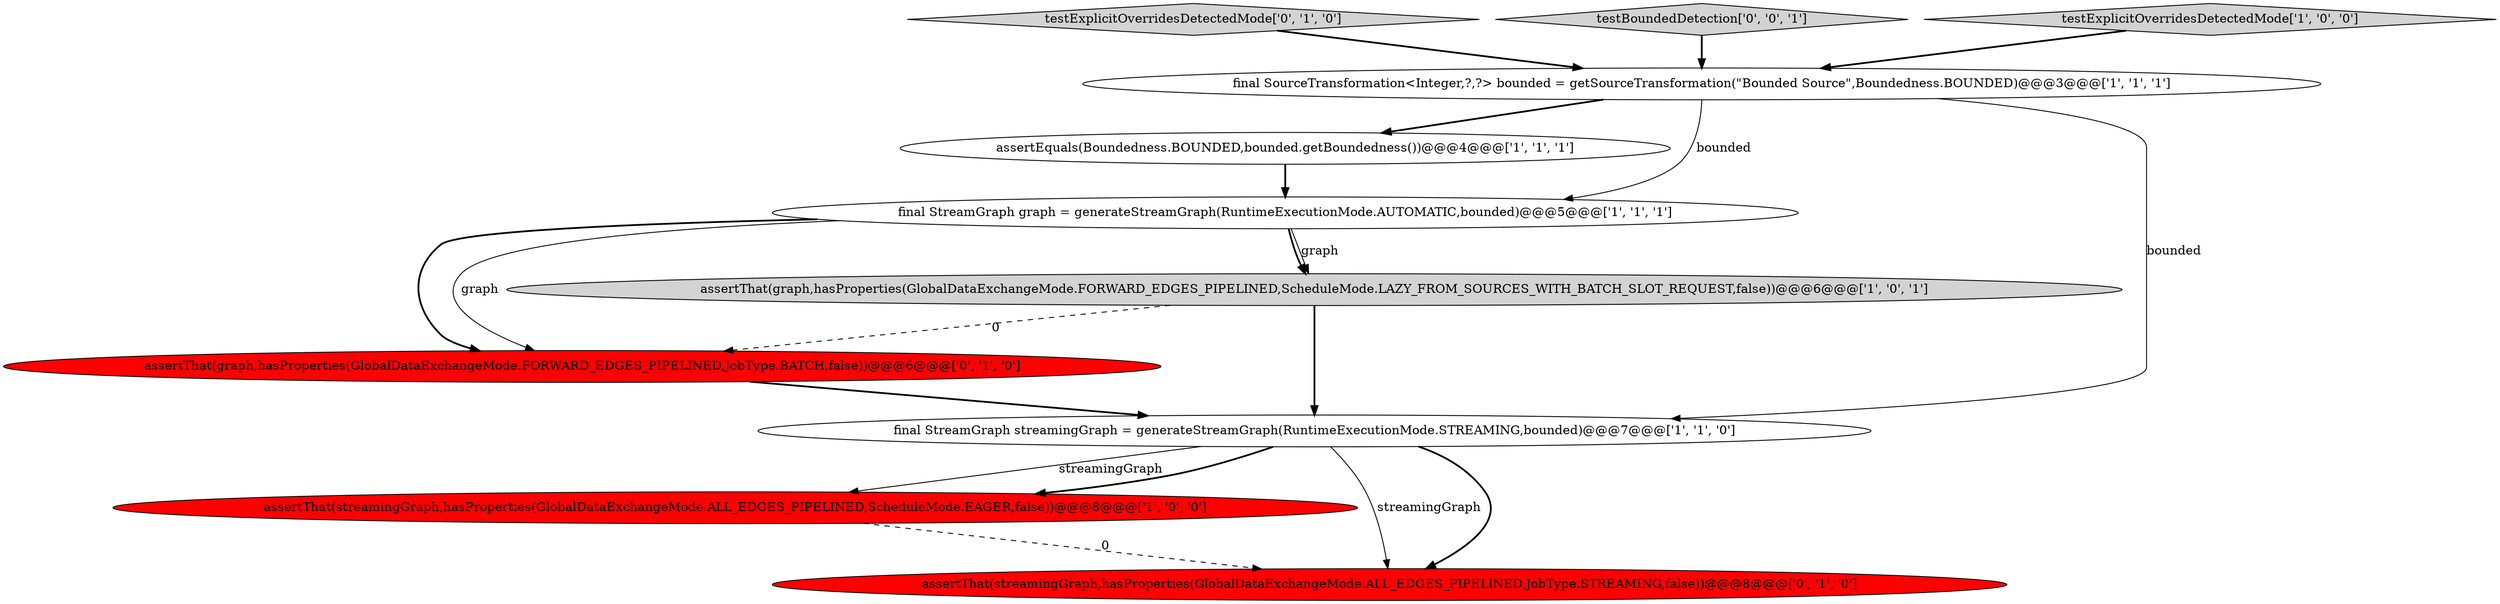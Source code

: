 digraph {
2 [style = filled, label = "assertEquals(Boundedness.BOUNDED,bounded.getBoundedness())@@@4@@@['1', '1', '1']", fillcolor = white, shape = ellipse image = "AAA0AAABBB1BBB"];
6 [style = filled, label = "final StreamGraph graph = generateStreamGraph(RuntimeExecutionMode.AUTOMATIC,bounded)@@@5@@@['1', '1', '1']", fillcolor = white, shape = ellipse image = "AAA0AAABBB1BBB"];
4 [style = filled, label = "assertThat(streamingGraph,hasProperties(GlobalDataExchangeMode.ALL_EDGES_PIPELINED,ScheduleMode.EAGER,false))@@@8@@@['1', '0', '0']", fillcolor = red, shape = ellipse image = "AAA1AAABBB1BBB"];
8 [style = filled, label = "assertThat(streamingGraph,hasProperties(GlobalDataExchangeMode.ALL_EDGES_PIPELINED,JobType.STREAMING,false))@@@8@@@['0', '1', '0']", fillcolor = red, shape = ellipse image = "AAA1AAABBB2BBB"];
1 [style = filled, label = "final SourceTransformation<Integer,?,?> bounded = getSourceTransformation(\"Bounded Source\",Boundedness.BOUNDED)@@@3@@@['1', '1', '1']", fillcolor = white, shape = ellipse image = "AAA0AAABBB1BBB"];
7 [style = filled, label = "testExplicitOverridesDetectedMode['0', '1', '0']", fillcolor = lightgray, shape = diamond image = "AAA0AAABBB2BBB"];
9 [style = filled, label = "assertThat(graph,hasProperties(GlobalDataExchangeMode.FORWARD_EDGES_PIPELINED,JobType.BATCH,false))@@@6@@@['0', '1', '0']", fillcolor = red, shape = ellipse image = "AAA1AAABBB2BBB"];
10 [style = filled, label = "testBoundedDetection['0', '0', '1']", fillcolor = lightgray, shape = diamond image = "AAA0AAABBB3BBB"];
3 [style = filled, label = "assertThat(graph,hasProperties(GlobalDataExchangeMode.FORWARD_EDGES_PIPELINED,ScheduleMode.LAZY_FROM_SOURCES_WITH_BATCH_SLOT_REQUEST,false))@@@6@@@['1', '0', '1']", fillcolor = lightgray, shape = ellipse image = "AAA0AAABBB1BBB"];
0 [style = filled, label = "final StreamGraph streamingGraph = generateStreamGraph(RuntimeExecutionMode.STREAMING,bounded)@@@7@@@['1', '1', '0']", fillcolor = white, shape = ellipse image = "AAA0AAABBB1BBB"];
5 [style = filled, label = "testExplicitOverridesDetectedMode['1', '0', '0']", fillcolor = lightgray, shape = diamond image = "AAA0AAABBB1BBB"];
0->8 [style = solid, label="streamingGraph"];
6->3 [style = bold, label=""];
5->1 [style = bold, label=""];
1->2 [style = bold, label=""];
7->1 [style = bold, label=""];
6->3 [style = solid, label="graph"];
0->4 [style = solid, label="streamingGraph"];
6->9 [style = bold, label=""];
9->0 [style = bold, label=""];
4->8 [style = dashed, label="0"];
10->1 [style = bold, label=""];
3->9 [style = dashed, label="0"];
0->4 [style = bold, label=""];
6->9 [style = solid, label="graph"];
2->6 [style = bold, label=""];
3->0 [style = bold, label=""];
1->6 [style = solid, label="bounded"];
0->8 [style = bold, label=""];
1->0 [style = solid, label="bounded"];
}
